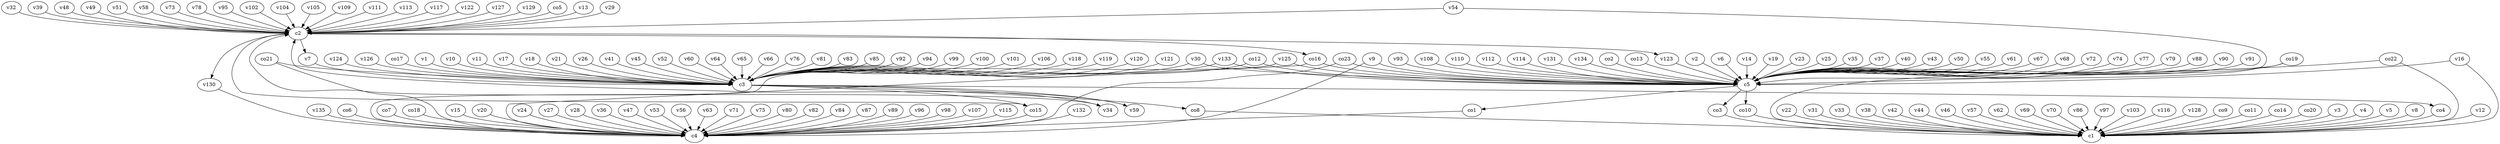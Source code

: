strict digraph  {
c1;
c2;
c3;
c4;
c5;
v1;
v2;
v3;
v4;
v5;
v6;
v7;
v8;
v9;
v10;
v11;
v12;
v13;
v14;
v15;
v16;
v17;
v18;
v19;
v20;
v21;
v22;
v23;
v24;
v25;
v26;
v27;
v28;
v29;
v30;
v31;
v32;
v33;
v34;
v35;
v36;
v37;
v38;
v39;
v40;
v41;
v42;
v43;
v44;
v45;
v46;
v47;
v48;
v49;
v50;
v51;
v52;
v53;
v54;
v55;
v56;
v57;
v58;
v59;
v60;
v61;
v62;
v63;
v64;
v65;
v66;
v67;
v68;
v69;
v70;
v71;
v72;
v73;
v74;
v75;
v76;
v77;
v78;
v79;
v80;
v81;
v82;
v83;
v84;
v85;
v86;
v87;
v88;
v89;
v90;
v91;
v92;
v93;
v94;
v95;
v96;
v97;
v98;
v99;
v100;
v101;
v102;
v103;
v104;
v105;
v106;
v107;
v108;
v109;
v110;
v111;
v112;
v113;
v114;
v115;
v116;
v117;
v118;
v119;
v120;
v121;
v122;
v123;
v124;
v125;
v126;
v127;
v128;
v129;
v130;
v131;
v132;
v133;
v134;
v135;
co1;
co2;
co3;
co4;
co5;
co6;
co7;
co8;
co9;
co10;
co11;
co12;
co13;
co14;
co15;
co16;
co17;
co18;
co19;
co20;
co21;
co22;
co23;
c2 -> co15  [weight=1];
c2 -> v130  [weight=1];
c2 -> v7  [weight=1];
c2 -> v123  [weight=1];
c2 -> co16  [weight=1];
c3 -> v59  [weight=1];
c3 -> co15  [weight=1];
c3 -> v34  [weight=1];
c3 -> co8  [weight=1];
c3 -> co4  [weight=1];
c5 -> co10  [weight=1];
c5 -> co1  [weight=1];
c5 -> co3  [weight=1];
v1 -> c3  [weight=1];
v2 -> c5  [weight=1];
v3 -> c1  [weight=1];
v4 -> c1  [weight=1];
v5 -> c1  [weight=1];
v6 -> c5  [weight=1];
v7 -> c3  [weight=1];
v8 -> c1  [weight=1];
v9 -> c4  [weight=1];
v9 -> c5  [weight=1];
v10 -> c3  [weight=1];
v11 -> c3  [weight=1];
v12 -> c1  [weight=1];
v13 -> c2  [weight=1];
v14 -> c5  [weight=1];
v15 -> c4  [weight=1];
v16 -> c5  [weight=1];
v16 -> c1  [weight=1];
v17 -> c3  [weight=1];
v18 -> c3  [weight=1];
v19 -> c5  [weight=1];
v20 -> c4  [weight=1];
v21 -> c3  [weight=1];
v22 -> c1  [weight=1];
v23 -> c5  [weight=1];
v24 -> c4  [weight=1];
v25 -> c5  [weight=1];
v26 -> c3  [weight=1];
v27 -> c4  [weight=1];
v28 -> c4  [weight=1];
v29 -> c2  [weight=1];
v30 -> c3  [weight=1];
v30 -> c5  [weight=1];
v31 -> c1  [weight=1];
v32 -> c2  [weight=1];
v33 -> c1  [weight=1];
v34 -> c2  [weight=1];
v35 -> c5  [weight=1];
v36 -> c4  [weight=1];
v37 -> c5  [weight=1];
v38 -> c1  [weight=1];
v39 -> c2  [weight=1];
v40 -> c5  [weight=1];
v41 -> c3  [weight=1];
v42 -> c1  [weight=1];
v43 -> c5  [weight=1];
v44 -> c1  [weight=1];
v45 -> c3  [weight=1];
v46 -> c1  [weight=1];
v47 -> c4  [weight=1];
v48 -> c2  [weight=1];
v49 -> c2  [weight=1];
v50 -> c5  [weight=1];
v51 -> c2  [weight=1];
v52 -> c3  [weight=1];
v53 -> c4  [weight=1];
v54 -> c5  [weight=1];
v54 -> c2  [weight=1];
v55 -> c5  [weight=1];
v56 -> c4  [weight=1];
v57 -> c1  [weight=1];
v58 -> c2  [weight=1];
v59 -> c2  [weight=1];
v60 -> c3  [weight=1];
v61 -> c5  [weight=1];
v62 -> c1  [weight=1];
v63 -> c4  [weight=1];
v64 -> c3  [weight=1];
v65 -> c3  [weight=1];
v66 -> c3  [weight=1];
v67 -> c5  [weight=1];
v68 -> c5  [weight=1];
v69 -> c1  [weight=1];
v70 -> c1  [weight=1];
v71 -> c4  [weight=1];
v72 -> c5  [weight=1];
v73 -> c2  [weight=1];
v74 -> c5  [weight=1];
v75 -> c4  [weight=1];
v76 -> c3  [weight=1];
v77 -> c5  [weight=1];
v78 -> c2  [weight=1];
v79 -> c5  [weight=1];
v80 -> c4  [weight=1];
v81 -> c3  [weight=1];
v82 -> c4  [weight=1];
v83 -> c3  [weight=1];
v84 -> c4  [weight=1];
v85 -> c3  [weight=1];
v86 -> c1  [weight=1];
v87 -> c4  [weight=1];
v88 -> c5  [weight=1];
v89 -> c4  [weight=1];
v90 -> c5  [weight=1];
v91 -> c5  [weight=1];
v92 -> c3  [weight=1];
v93 -> c5  [weight=1];
v94 -> c3  [weight=1];
v95 -> c2  [weight=1];
v96 -> c4  [weight=1];
v97 -> c1  [weight=1];
v98 -> c4  [weight=1];
v99 -> c3  [weight=1];
v100 -> c3  [weight=1];
v101 -> c3  [weight=1];
v102 -> c2  [weight=1];
v103 -> c1  [weight=1];
v104 -> c2  [weight=1];
v105 -> c2  [weight=1];
v106 -> c3  [weight=1];
v107 -> c4  [weight=1];
v108 -> c5  [weight=1];
v109 -> c2  [weight=1];
v110 -> c5  [weight=1];
v111 -> c2  [weight=1];
v112 -> c5  [weight=1];
v113 -> c2  [weight=1];
v114 -> c5  [weight=1];
v115 -> c4  [weight=1];
v116 -> c1  [weight=1];
v117 -> c2  [weight=1];
v118 -> c3  [weight=1];
v119 -> c3  [weight=1];
v120 -> c3  [weight=1];
v121 -> c3  [weight=1];
v122 -> c2  [weight=1];
v123 -> c5  [weight=1];
v124 -> c3  [weight=1];
v125 -> c5  [weight=1];
v125 -> c4  [weight=1];
v126 -> c3  [weight=1];
v127 -> c2  [weight=1];
v128 -> c1  [weight=1];
v129 -> c2  [weight=1];
v130 -> c4  [weight=1];
v131 -> c5  [weight=1];
v132 -> c4  [weight=1];
v133 -> c3  [weight=1];
v133 -> c5  [weight=1];
v134 -> c5  [weight=1];
v135 -> c4  [weight=1];
co1 -> c4  [weight=1];
co2 -> c5  [weight=1];
co3 -> c1  [weight=1];
co4 -> c1  [weight=1];
co5 -> c2  [weight=1];
co6 -> c4  [weight=1];
co7 -> c4  [weight=1];
co8 -> c1  [weight=1];
co9 -> c1  [weight=1];
co10 -> c1  [weight=1];
co11 -> c1  [weight=1];
co12 -> c3  [weight=1];
co12 -> c5  [weight=1];
co13 -> c5  [weight=1];
co14 -> c1  [weight=1];
co15 -> c4  [weight=1];
co16 -> c5  [weight=1];
co16 -> c4  [weight=1];
co17 -> c3  [weight=1];
co18 -> c4  [weight=1];
co19 -> c5  [weight=1];
co19 -> c1  [weight=1];
co20 -> c1  [weight=1];
co21 -> c4  [weight=1];
co21 -> c3  [weight=1];
co22 -> c1  [weight=1];
co22 -> c5  [weight=1];
co23 -> c5  [weight=1];
co23 -> c4  [weight=1];
}
